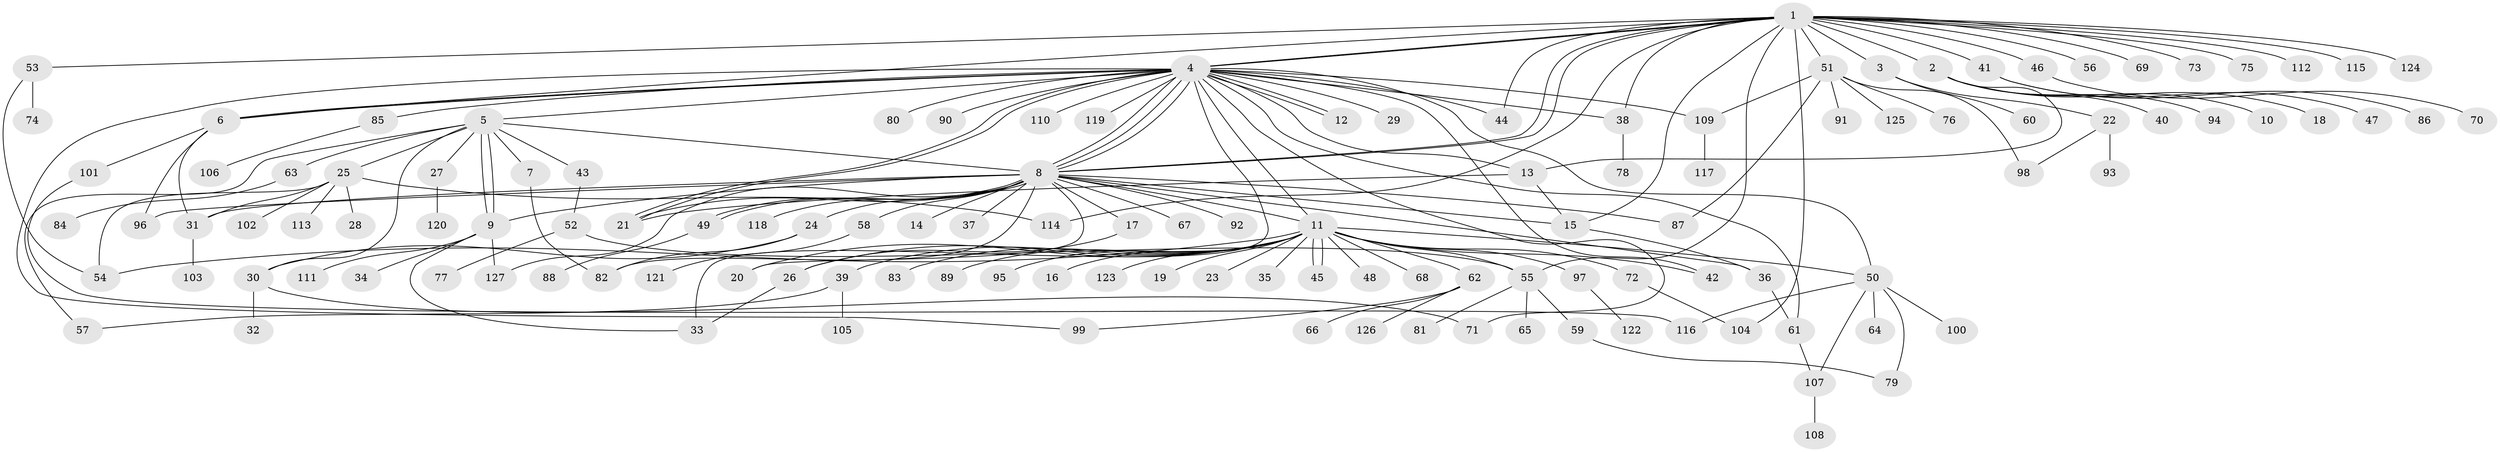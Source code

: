 // coarse degree distribution, {21: 0.02247191011235955, 5: 0.033707865168539325, 2: 0.24719101123595505, 22: 0.02247191011235955, 10: 0.011235955056179775, 3: 0.0898876404494382, 1: 0.4943820224719101, 4: 0.0449438202247191, 6: 0.02247191011235955, 7: 0.011235955056179775}
// Generated by graph-tools (version 1.1) at 2025/50/03/04/25 22:50:45]
// undirected, 127 vertices, 178 edges
graph export_dot {
  node [color=gray90,style=filled];
  1;
  2;
  3;
  4;
  5;
  6;
  7;
  8;
  9;
  10;
  11;
  12;
  13;
  14;
  15;
  16;
  17;
  18;
  19;
  20;
  21;
  22;
  23;
  24;
  25;
  26;
  27;
  28;
  29;
  30;
  31;
  32;
  33;
  34;
  35;
  36;
  37;
  38;
  39;
  40;
  41;
  42;
  43;
  44;
  45;
  46;
  47;
  48;
  49;
  50;
  51;
  52;
  53;
  54;
  55;
  56;
  57;
  58;
  59;
  60;
  61;
  62;
  63;
  64;
  65;
  66;
  67;
  68;
  69;
  70;
  71;
  72;
  73;
  74;
  75;
  76;
  77;
  78;
  79;
  80;
  81;
  82;
  83;
  84;
  85;
  86;
  87;
  88;
  89;
  90;
  91;
  92;
  93;
  94;
  95;
  96;
  97;
  98;
  99;
  100;
  101;
  102;
  103;
  104;
  105;
  106;
  107;
  108;
  109;
  110;
  111;
  112;
  113;
  114;
  115;
  116;
  117;
  118;
  119;
  120;
  121;
  122;
  123;
  124;
  125;
  126;
  127;
  1 -- 2;
  1 -- 3;
  1 -- 4;
  1 -- 4;
  1 -- 6;
  1 -- 8;
  1 -- 8;
  1 -- 15;
  1 -- 38;
  1 -- 41;
  1 -- 44;
  1 -- 46;
  1 -- 51;
  1 -- 53;
  1 -- 55;
  1 -- 56;
  1 -- 69;
  1 -- 73;
  1 -- 75;
  1 -- 104;
  1 -- 112;
  1 -- 114;
  1 -- 115;
  1 -- 124;
  2 -- 10;
  2 -- 13;
  2 -- 18;
  2 -- 40;
  2 -- 94;
  3 -- 22;
  3 -- 60;
  4 -- 5;
  4 -- 6;
  4 -- 6;
  4 -- 8;
  4 -- 8;
  4 -- 8;
  4 -- 11;
  4 -- 12;
  4 -- 12;
  4 -- 13;
  4 -- 21;
  4 -- 21;
  4 -- 29;
  4 -- 33;
  4 -- 38;
  4 -- 42;
  4 -- 44;
  4 -- 50;
  4 -- 61;
  4 -- 71;
  4 -- 80;
  4 -- 85;
  4 -- 90;
  4 -- 99;
  4 -- 109;
  4 -- 110;
  4 -- 119;
  5 -- 7;
  5 -- 8;
  5 -- 9;
  5 -- 9;
  5 -- 25;
  5 -- 27;
  5 -- 30;
  5 -- 43;
  5 -- 57;
  5 -- 63;
  6 -- 31;
  6 -- 96;
  6 -- 101;
  7 -- 82;
  8 -- 9;
  8 -- 11;
  8 -- 14;
  8 -- 15;
  8 -- 17;
  8 -- 20;
  8 -- 21;
  8 -- 24;
  8 -- 31;
  8 -- 36;
  8 -- 37;
  8 -- 49;
  8 -- 49;
  8 -- 58;
  8 -- 67;
  8 -- 82;
  8 -- 87;
  8 -- 92;
  8 -- 96;
  8 -- 118;
  8 -- 127;
  9 -- 33;
  9 -- 34;
  9 -- 111;
  9 -- 127;
  11 -- 16;
  11 -- 19;
  11 -- 20;
  11 -- 23;
  11 -- 26;
  11 -- 35;
  11 -- 39;
  11 -- 42;
  11 -- 45;
  11 -- 45;
  11 -- 48;
  11 -- 50;
  11 -- 54;
  11 -- 55;
  11 -- 62;
  11 -- 68;
  11 -- 72;
  11 -- 83;
  11 -- 89;
  11 -- 95;
  11 -- 97;
  11 -- 123;
  13 -- 15;
  13 -- 21;
  15 -- 36;
  17 -- 26;
  22 -- 93;
  22 -- 98;
  24 -- 30;
  24 -- 82;
  25 -- 28;
  25 -- 31;
  25 -- 54;
  25 -- 102;
  25 -- 113;
  25 -- 114;
  26 -- 33;
  27 -- 120;
  30 -- 32;
  30 -- 71;
  31 -- 103;
  36 -- 61;
  38 -- 78;
  39 -- 57;
  39 -- 105;
  41 -- 47;
  41 -- 86;
  43 -- 52;
  46 -- 70;
  49 -- 88;
  50 -- 64;
  50 -- 79;
  50 -- 100;
  50 -- 107;
  50 -- 116;
  51 -- 76;
  51 -- 87;
  51 -- 91;
  51 -- 98;
  51 -- 109;
  51 -- 125;
  52 -- 55;
  52 -- 77;
  53 -- 54;
  53 -- 74;
  55 -- 59;
  55 -- 65;
  55 -- 81;
  58 -- 121;
  59 -- 79;
  61 -- 107;
  62 -- 66;
  62 -- 99;
  62 -- 126;
  63 -- 84;
  72 -- 104;
  85 -- 106;
  97 -- 122;
  101 -- 116;
  107 -- 108;
  109 -- 117;
}
